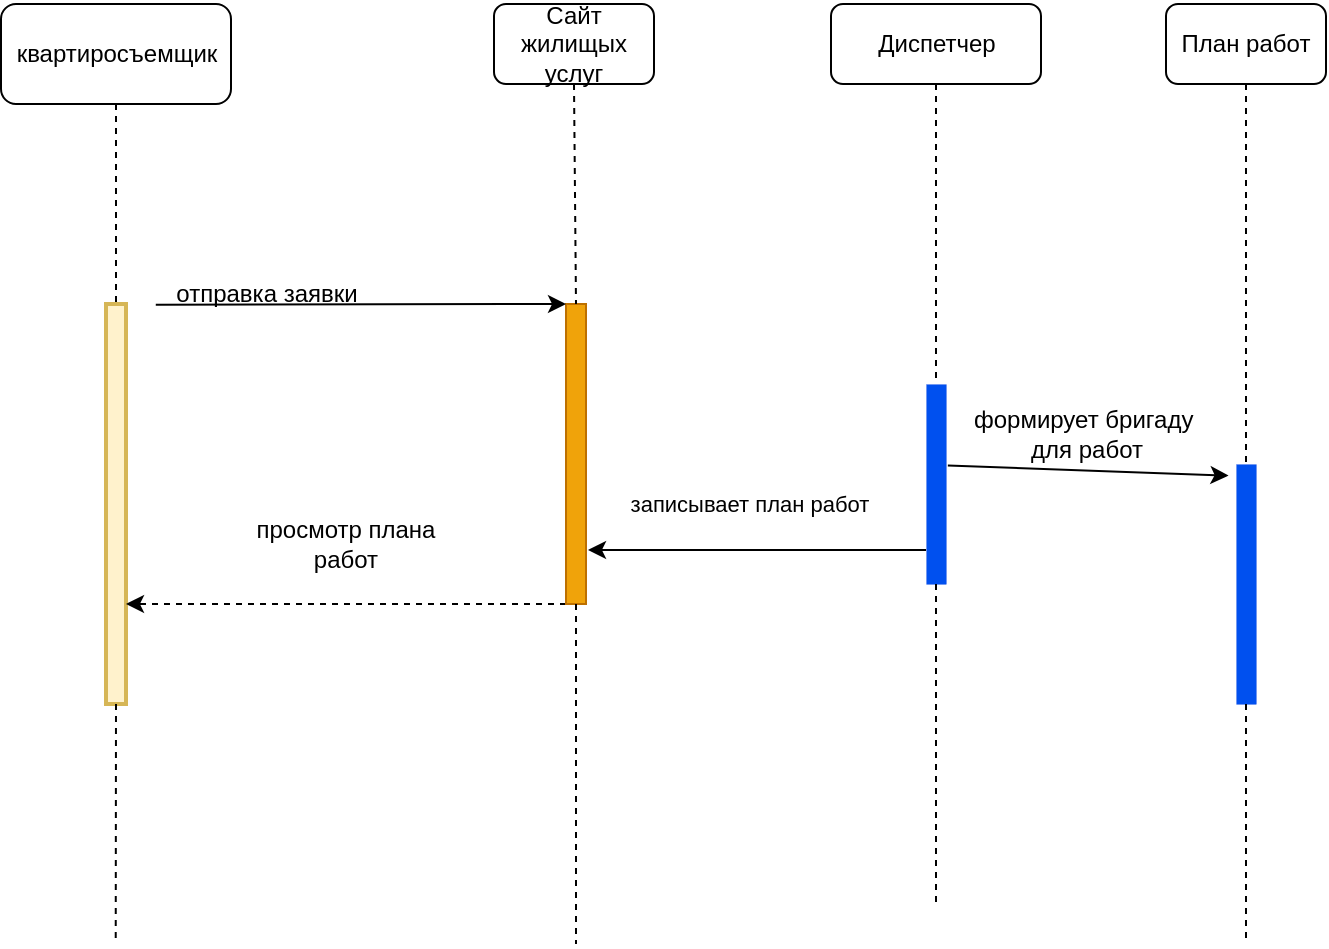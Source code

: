 <mxfile version="26.0.3">
  <diagram id="mAP6cqxLRKaeT77oycJb" name="Страница 1">
    <mxGraphModel dx="1042" dy="567" grid="1" gridSize="10" guides="1" tooltips="1" connect="1" arrows="1" fold="1" page="1" pageScale="1" pageWidth="827" pageHeight="1169" math="0" shadow="0">
      <root>
        <mxCell id="0" />
        <mxCell id="1" parent="0" />
        <mxCell id="GWOxY-jc9z-73p6T1NB9-2" value="" style="rounded=0;whiteSpace=wrap;html=1;fillColor=#fff2cc;strokeColor=#d6b656;strokeWidth=2;" parent="1" vertex="1">
          <mxGeometry x="140" y="840" width="10" height="200" as="geometry" />
        </mxCell>
        <mxCell id="GWOxY-jc9z-73p6T1NB9-3" value="Диспетчер" style="rounded=1;whiteSpace=wrap;html=1;strokeWidth=1;" parent="1" vertex="1">
          <mxGeometry x="502.5" y="690" width="105" height="40" as="geometry" />
        </mxCell>
        <mxCell id="GWOxY-jc9z-73p6T1NB9-4" value="&lt;span style=&quot;color: rgba(0, 0, 0, 0); font-family: monospace; font-size: 0px; text-align: start;&quot;&gt;%3CmxGraphModel%3E%3Croot%3E%3CmxCell%20id%3D%220%22%2F%3E%3CmxCell%20id%3D%221%22%20parent%3D%220%22%2F%3E%3CmxCell%20id%3D%222%22%20value%3D%221.2.%20%D0%9A%D0%BD%D0%B8%D0%B3%D0%B0%20%D0%B8%D0%B4%D0%B5%D1%82%20%D0%B1%D0%B8%D0%B1%D0%BB%D0%B8%D0%BE%D1%82%D0%B5%D0%BA%D0%B0%D1%80%D1%8E%22%20style%3D%22text%3Bhtml%3D1%3Balign%3Dcenter%3BverticalAlign%3Dmiddle%3Bresizable%3D0%3Bpoints%3D%5B%5D%3Bautosize%3D1%3BstrokeColor%3Dnone%3BfillColor%3Dnone%3B%22%20vertex%3D%221%22%20parent%3D%221%22%3E%3CmxGeometry%20x%3D%22375%22%20y%3D%22485%22%20width%3D%22190%22%20height%3D%2230%22%20as%3D%22geometry%22%2F%3E%3C%2FmxCell%3E%3C%2Froot%3E%3C%2FmxGraphModel%3E&lt;/span&gt;&lt;span style=&quot;color: rgba(0, 0, 0, 0); font-family: monospace; font-size: 0px; text-align: start;&quot;&gt;%3CmxGraphModel%3E%3Croot%3E%3CmxCell%20id%3D%220%22%2F%3E%3CmxCell%20id%3D%221%22%20parent%3D%220%22%2F%3E%3CmxCell%20id%3D%222%22%20value%3D%221.2.%20%D0%9A%D0%BD%D0%B8%D0%B3%D0%B0%20%D0%B8%D0%B4%D0%B5%D1%82%20%D0%B1%D0%B8%D0%B1%D0%BB%D0%B8%D0%BE%D1%82%D0%B5%D0%BA%D0%B0%D1%80%D1%8E%22%20style%3D%22text%3Bhtml%3D1%3Balign%3Dcenter%3BverticalAlign%3Dmiddle%3Bresizable%3D0%3Bpoints%3D%5B%5D%3Bautosize%3D1%3BstrokeColor%3Dnone%3BfillColor%3Dnone%3B%22%20vertex%3D%221%22%20parent%3D%221%22%3E%3CmxGeometry%20x%3D%22375%22%20y%3D%22485%22%20width%3D%22190%22%20height%3D%2230%22%20as%3D%22geometry%22%2F%3E%3C%2FmxCell%3E%3C%2Froot%3E%3C%2FmxGraphModel%3E&lt;/span&gt;" style="rounded=0;whiteSpace=wrap;html=1;fillColor=#0050ef;strokeColor=#001DBC;strokeWidth=0;fontColor=#ffffff;" parent="1" vertex="1">
          <mxGeometry x="550" y="880" width="10" height="100" as="geometry" />
        </mxCell>
        <mxCell id="Atdu3RBCaDwWSJeL8t3D-6" style="edgeStyle=orthogonalEdgeStyle;rounded=0;orthogonalLoop=1;jettySize=auto;html=1;entryX=1;entryY=0.75;entryDx=0;entryDy=0;dashed=1;" parent="1" source="GWOxY-jc9z-73p6T1NB9-5" target="GWOxY-jc9z-73p6T1NB9-2" edge="1">
          <mxGeometry relative="1" as="geometry">
            <Array as="points">
              <mxPoint x="310" y="990" />
              <mxPoint x="310" y="990" />
            </Array>
          </mxGeometry>
        </mxCell>
        <mxCell id="GWOxY-jc9z-73p6T1NB9-5" value="" style="rounded=0;whiteSpace=wrap;html=1;fillColor=#f0a30a;strokeColor=#BD7000;strokeWidth=1;fontColor=#000000;" parent="1" vertex="1">
          <mxGeometry x="370" y="840" width="10" height="150" as="geometry" />
        </mxCell>
        <mxCell id="GWOxY-jc9z-73p6T1NB9-7" value="" style="endArrow=classic;html=1;rounded=0;entryX=0;entryY=0;entryDx=0;entryDy=0;exitX=-0.001;exitY=0.679;exitDx=0;exitDy=0;exitPerimeter=0;" parent="1" source="GWOxY-jc9z-73p6T1NB9-8" target="GWOxY-jc9z-73p6T1NB9-5" edge="1">
          <mxGeometry width="50" height="50" relative="1" as="geometry">
            <mxPoint x="220" y="920" as="sourcePoint" />
            <mxPoint x="480" y="950" as="targetPoint" />
          </mxGeometry>
        </mxCell>
        <mxCell id="GWOxY-jc9z-73p6T1NB9-8" value="отправка заявки" style="text;html=1;align=center;verticalAlign=middle;resizable=0;points=[];autosize=1;strokeColor=none;fillColor=none;" parent="1" vertex="1">
          <mxGeometry x="165" y="820" width="110" height="30" as="geometry" />
        </mxCell>
        <mxCell id="GWOxY-jc9z-73p6T1NB9-16" value="" style="endArrow=none;dashed=1;html=1;rounded=0;exitX=0.5;exitY=1;exitDx=0;exitDy=0;entryX=0.5;entryY=0;entryDx=0;entryDy=0;" parent="1" source="GWOxY-jc9z-73p6T1NB9-28" target="GWOxY-jc9z-73p6T1NB9-5" edge="1">
          <mxGeometry width="50" height="50" relative="1" as="geometry">
            <mxPoint x="380" y="760" as="sourcePoint" />
            <mxPoint x="380" y="840" as="targetPoint" />
          </mxGeometry>
        </mxCell>
        <mxCell id="GWOxY-jc9z-73p6T1NB9-19" value="План работ" style="rounded=1;whiteSpace=wrap;html=1;strokeWidth=1;" parent="1" vertex="1">
          <mxGeometry x="670" y="690" width="80" height="40" as="geometry" />
        </mxCell>
        <mxCell id="GWOxY-jc9z-73p6T1NB9-20" value="&lt;span style=&quot;color: rgba(0, 0, 0, 0); font-family: monospace; font-size: 0px; text-align: start;&quot;&gt;%3CmxGraphModel%3E%3Croot%3E%3CmxCell%20id%3D%220%22%2F%3E%3CmxCell%20id%3D%221%22%20parent%3D%220%22%2F%3E%3CmxCell%20id%3D%222%22%20value%3D%221.2.%20%D0%9A%D0%BD%D0%B8%D0%B3%D0%B0%20%D0%B8%D0%B4%D0%B5%D1%82%20%D0%B1%D0%B8%D0%B1%D0%BB%D0%B8%D0%BE%D1%82%D0%B5%D0%BA%D0%B0%D1%80%D1%8E%22%20style%3D%22text%3Bhtml%3D1%3Balign%3Dcenter%3BverticalAlign%3Dmiddle%3Bresizable%3D0%3Bpoints%3D%5B%5D%3Bautosize%3D1%3BstrokeColor%3Dnone%3BfillColor%3Dnone%3B%22%20vertex%3D%221%22%20parent%3D%221%22%3E%3CmxGeometry%20x%3D%22375%22%20y%3D%22485%22%20width%3D%22190%22%20height%3D%2230%22%20as%3D%22geometry%22%2F%3E%3C%2FmxCell%3E%3C%2Froot%3E%3C%2FmxGraphModel%3E&lt;/span&gt;&lt;span style=&quot;color: rgba(0, 0, 0, 0); font-family: monospace; font-size: 0px; text-align: start;&quot;&gt;%3CmxGraphModel%3E%3Croot%3E%3CmxCell%20id%3D%220%22%2F%3E%3CmxCell%20id%3D%221%22%20parent%3D%220%22%2F%3E%3CmxCell%20id%3D%222%22%20value%3D%221.2.%20%D0%9A%D0%BD%D0%B8%D0%B3%D0%B0%20%D0%B8%D0%B4%D0%B5%D1%82%20%D0%B1%D0%B8%D0%B1%D0%BB%D0%B8%D0%BE%D1%82%D0%B5%D0%BA%D0%B0%D1%80%D1%8E%22%20style%3D%22text%3Bhtml%3D1%3Balign%3Dcenter%3BverticalAlign%3Dmiddle%3Bresizable%3D0%3Bpoints%3D%5B%5D%3Bautosize%3D1%3BstrokeColor%3Dnone%3BfillColor%3Dnone%3B%22%20vertex%3D%221%22%20parent%3D%221%22%3E%3CmxGeometry%20x%3D%22375%22%20y%3D%22485%22%20width%3D%22190%22%20height%3D%2230%22%20as%3D%22geometry%22%2F%3E%3C%2FmxCell%3E%3C%2Froot%3E%3C%2FmxGraphModel%3E&lt;/span&gt;" style="rounded=0;whiteSpace=wrap;html=1;fillColor=#0050ef;strokeColor=#001DBC;strokeWidth=0;fontColor=#ffffff;" parent="1" vertex="1">
          <mxGeometry x="705" y="920" width="10" height="120" as="geometry" />
        </mxCell>
        <mxCell id="GWOxY-jc9z-73p6T1NB9-23" value="" style="endArrow=classic;html=1;rounded=0;entryX=1.009;entryY=1.02;entryDx=0;entryDy=0;exitX=1.093;exitY=0.408;exitDx=0;exitDy=0;exitPerimeter=0;entryPerimeter=0;" parent="1" source="GWOxY-jc9z-73p6T1NB9-4" target="GWOxY-jc9z-73p6T1NB9-24" edge="1">
          <mxGeometry width="50" height="50" relative="1" as="geometry">
            <mxPoint x="580" y="1060" as="sourcePoint" />
            <mxPoint x="740" y="1070" as="targetPoint" />
          </mxGeometry>
        </mxCell>
        <mxCell id="GWOxY-jc9z-73p6T1NB9-24" value="формирует бригаду&amp;nbsp;&lt;div&gt;для работ&lt;/div&gt;" style="text;html=1;align=center;verticalAlign=middle;resizable=0;points=[];autosize=1;strokeColor=none;fillColor=none;" parent="1" vertex="1">
          <mxGeometry x="560" y="885" width="140" height="40" as="geometry" />
        </mxCell>
        <mxCell id="GWOxY-jc9z-73p6T1NB9-28" value="Сайт жилищых услуг" style="rounded=1;whiteSpace=wrap;html=1;strokeWidth=1;" parent="1" vertex="1">
          <mxGeometry x="334" y="690" width="80" height="40" as="geometry" />
        </mxCell>
        <mxCell id="GWOxY-jc9z-73p6T1NB9-34" value="квартиросъемщик" style="rounded=1;whiteSpace=wrap;html=1;strokeWidth=1;" parent="1" vertex="1">
          <mxGeometry x="87.5" y="690" width="115" height="50" as="geometry" />
        </mxCell>
        <mxCell id="GWOxY-jc9z-73p6T1NB9-35" value="" style="endArrow=none;dashed=1;html=1;rounded=0;exitX=0.5;exitY=1;exitDx=0;exitDy=0;entryX=0.5;entryY=0;entryDx=0;entryDy=0;" parent="1" source="GWOxY-jc9z-73p6T1NB9-34" target="GWOxY-jc9z-73p6T1NB9-2" edge="1">
          <mxGeometry width="50" height="50" relative="1" as="geometry">
            <mxPoint x="144.41" y="730.0" as="sourcePoint" />
            <mxPoint x="145.41" y="840.0" as="targetPoint" />
          </mxGeometry>
        </mxCell>
        <mxCell id="GWOxY-jc9z-73p6T1NB9-36" value="" style="endArrow=none;dashed=1;html=1;rounded=0;exitX=0.5;exitY=1;exitDx=0;exitDy=0;entryX=0.5;entryY=0;entryDx=0;entryDy=0;" parent="1" source="GWOxY-jc9z-73p6T1NB9-2" edge="1">
          <mxGeometry width="50" height="50" relative="1" as="geometry">
            <mxPoint x="144.86" y="1050.0" as="sourcePoint" />
            <mxPoint x="144.86" y="1160.0" as="targetPoint" />
          </mxGeometry>
        </mxCell>
        <mxCell id="GWOxY-jc9z-73p6T1NB9-37" value="" style="endArrow=none;dashed=1;html=1;rounded=0;exitX=0.5;exitY=1;exitDx=0;exitDy=0;entryX=0.5;entryY=0;entryDx=0;entryDy=0;" parent="1" source="GWOxY-jc9z-73p6T1NB9-3" target="GWOxY-jc9z-73p6T1NB9-4" edge="1">
          <mxGeometry width="50" height="50" relative="1" as="geometry">
            <mxPoint x="555" y="740" as="sourcePoint" />
            <mxPoint x="556" y="850" as="targetPoint" />
          </mxGeometry>
        </mxCell>
        <mxCell id="GWOxY-jc9z-73p6T1NB9-38" value="" style="endArrow=none;dashed=1;html=1;rounded=0;exitX=0.5;exitY=1;exitDx=0;exitDy=0;" parent="1" source="GWOxY-jc9z-73p6T1NB9-5" edge="1">
          <mxGeometry width="50" height="50" relative="1" as="geometry">
            <mxPoint x="370" y="1049" as="sourcePoint" />
            <mxPoint x="375" y="1160" as="targetPoint" />
          </mxGeometry>
        </mxCell>
        <mxCell id="GWOxY-jc9z-73p6T1NB9-41" value="" style="endArrow=none;dashed=1;html=1;rounded=0;entryX=0.5;entryY=0;entryDx=0;entryDy=0;exitX=0.5;exitY=1;exitDx=0;exitDy=0;" parent="1" source="GWOxY-jc9z-73p6T1NB9-19" target="GWOxY-jc9z-73p6T1NB9-20" edge="1">
          <mxGeometry width="50" height="50" relative="1" as="geometry">
            <mxPoint x="730" y="750" as="sourcePoint" />
            <mxPoint x="735" y="900" as="targetPoint" />
          </mxGeometry>
        </mxCell>
        <mxCell id="GWOxY-jc9z-73p6T1NB9-43" value="" style="endArrow=none;dashed=1;html=1;rounded=0;exitX=0.5;exitY=1;exitDx=0;exitDy=0;" parent="1" source="GWOxY-jc9z-73p6T1NB9-20" edge="1">
          <mxGeometry width="50" height="50" relative="1" as="geometry">
            <mxPoint x="705" y="1070.0" as="sourcePoint" />
            <mxPoint x="710" y="1160" as="targetPoint" />
          </mxGeometry>
        </mxCell>
        <mxCell id="GWOxY-jc9z-73p6T1NB9-44" value="" style="endArrow=none;dashed=1;html=1;rounded=0;exitX=0.5;exitY=1;exitDx=0;exitDy=0;" parent="1" edge="1">
          <mxGeometry width="50" height="50" relative="1" as="geometry">
            <mxPoint x="555" y="980.0" as="sourcePoint" />
            <mxPoint x="555" y="1139" as="targetPoint" />
          </mxGeometry>
        </mxCell>
        <mxCell id="Atdu3RBCaDwWSJeL8t3D-2" style="edgeStyle=orthogonalEdgeStyle;rounded=0;orthogonalLoop=1;jettySize=auto;html=1;entryX=1.1;entryY=0.82;entryDx=0;entryDy=0;entryPerimeter=0;" parent="1" source="GWOxY-jc9z-73p6T1NB9-4" target="GWOxY-jc9z-73p6T1NB9-5" edge="1">
          <mxGeometry relative="1" as="geometry">
            <Array as="points">
              <mxPoint x="510" y="963" />
              <mxPoint x="510" y="963" />
            </Array>
          </mxGeometry>
        </mxCell>
        <mxCell id="Atdu3RBCaDwWSJeL8t3D-3" value="&lt;span style=&quot;font-size: 11px; text-wrap-mode: nowrap; background-color: rgb(255, 255, 255);&quot;&gt;записывает план работ&lt;/span&gt;" style="rounded=0;whiteSpace=wrap;html=1;fillColor=none;strokeColor=none;" parent="1" vertex="1">
          <mxGeometry x="384" y="890" width="156" height="100" as="geometry" />
        </mxCell>
        <mxCell id="Atdu3RBCaDwWSJeL8t3D-7" value="просмотр плана работ" style="rounded=0;whiteSpace=wrap;html=1;fillColor=none;strokeColor=none;" parent="1" vertex="1">
          <mxGeometry x="200" y="930" width="120" height="60" as="geometry" />
        </mxCell>
      </root>
    </mxGraphModel>
  </diagram>
</mxfile>
